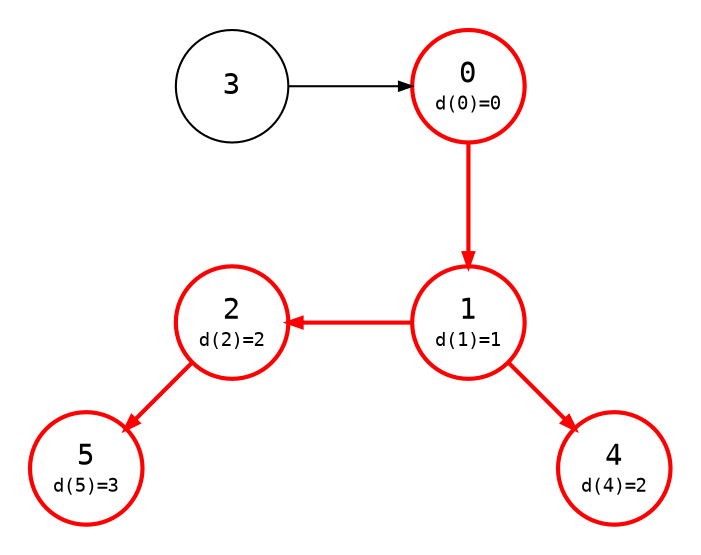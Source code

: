 digraph {
    node [shape=circle, fontname="monospace", fixedsize=true, width="0.75"];
    edge [arrowsize=0.6, fontname="monospace", fontsize=9];
    layout=circo;
    scale=1.0;
    normalize=true;
    pad=0.2;
    splines=line

    3 [color="#bbb", fontcolor="#bbb"];
    0, 1, 2, 4, 5 [style=bold, color=red];

    0 [
        label=<
            <table border="0" cellpadding="1" cellspacing="0">
                <tr>
                    <td>0</td>
                </tr>
                <tr>
                    <td><font point-size="9">d(0)=0</font></td>
                </tr>
            </table>
        >,
        color=red,
        style=bold
    ];

    1 [
        label=<
            <table border="0" cellpadding="1" cellspacing="0">
                <tr>
                    <td>1</td>
                </tr>
                <tr>
                    <td><font point-size="9">d(1)=1</font></td>
                </tr>
            </table>
        >,
        color=red,
        style=bold
    ];

    2 [
        label=<
            <table border="0" cellpadding="1" cellspacing="0">
                <tr>
                    <td>2</td>
                </tr>
                <tr>
                    <td><font point-size="9">d(2)=2</font></td>
                </tr>
            </table>
        >,
    ];

    4 [
        label=<
            <table border="0" cellpadding="1" cellspacing="0">
                <tr>
                    <td>4</td>
                </tr>
                <tr>
                    <td><font point-size="9">d(4)=2</font></td>
                </tr>
            </table>
        >,
    ];

    5 [
        label=<
            <table border="0" cellpadding="1" cellspacing="0">
                <tr>
                    <td>5</td>
                </tr>
                <tr>
                    <td><font point-size="9">d(5)=3</font></td>
                </tr>
            </table>
        >,
    ];


    0 -> 1 [
        style=bold;
        color=red;
    ];

    3 -> 0 [color="#bbb"];

    1 -> 2 [
        style=bold;
        color=red;
    ];

    2 -> 3 [style=invis];

    1 -> 4 [
        style=bold;
        color=red;
    ];

    2 -> 5 [
        style=bold;
        color=red;
    ];
}